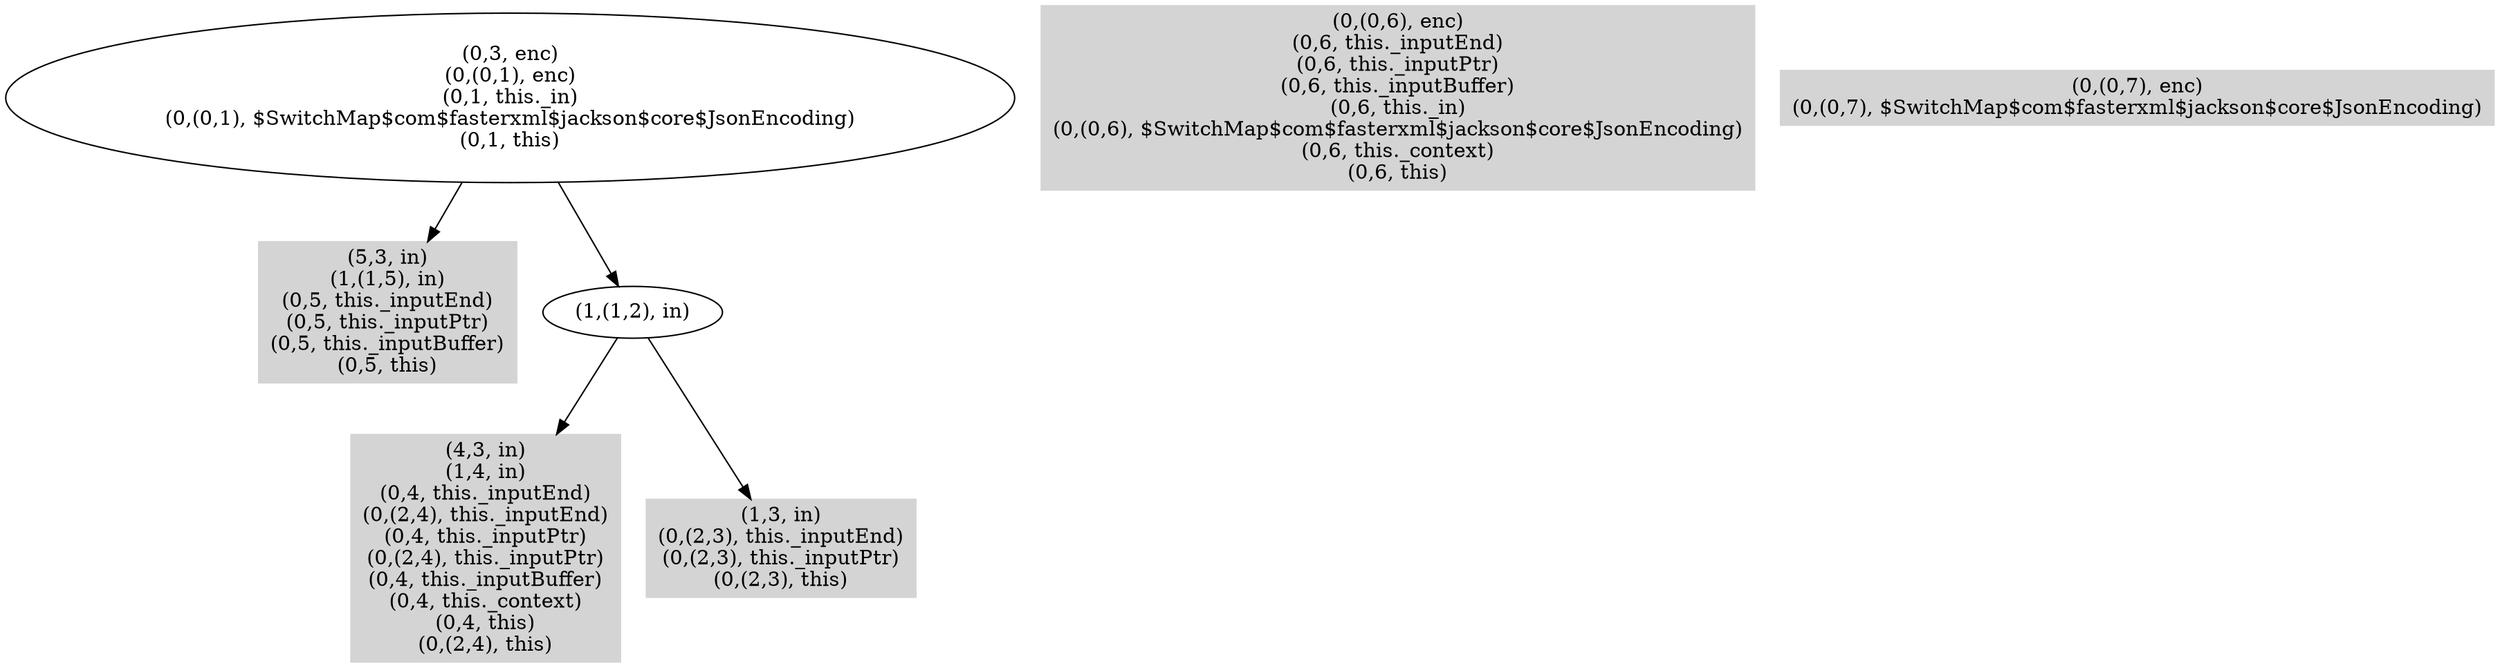 digraph { 
32 [shape=box,style=filled,color=".0 .0 .83",label="(4,3, in)\n(1,4, in)\n(0,4, this._inputEnd)\n(0,(2,4), this._inputEnd)\n(0,4, this._inputPtr)\n(0,(2,4), this._inputPtr)\n(0,4, this._inputBuffer)\n(0,4, this._context)\n(0,4, this)\n(0,(2,4), this)"];
33 [shape=box,style=filled,color=".0 .0 .83",label="(1,3, in)\n(0,(2,3), this._inputEnd)\n(0,(2,3), this._inputPtr)\n(0,(2,3), this)"];
34 [shape=box,style=filled,color=".0 .0 .83",label="(5,3, in)\n(1,(1,5), in)\n(0,5, this._inputEnd)\n(0,5, this._inputPtr)\n(0,5, this._inputBuffer)\n(0,5, this)"];
35 [label="(1,(1,2), in)"];
36 [label="(0,3, enc)\n(0,(0,1), enc)\n(0,1, this._in)\n(0,(0,1), $SwitchMap$com$fasterxml$jackson$core$JsonEncoding)\n(0,1, this)"];
37 [shape=box,style=filled,color=".0 .0 .83",label="(0,(0,6), enc)\n(0,6, this._inputEnd)\n(0,6, this._inputPtr)\n(0,6, this._inputBuffer)\n(0,6, this._in)\n(0,(0,6), $SwitchMap$com$fasterxml$jackson$core$JsonEncoding)\n(0,6, this._context)\n(0,6, this)"];
38 [shape=box,style=filled,color=".0 .0 .83",label="(0,(0,7), enc)\n(0,(0,7), $SwitchMap$com$fasterxml$jackson$core$JsonEncoding)"];
35 -> 32;
35 -> 33;
36 -> 34;
36 -> 35;
}